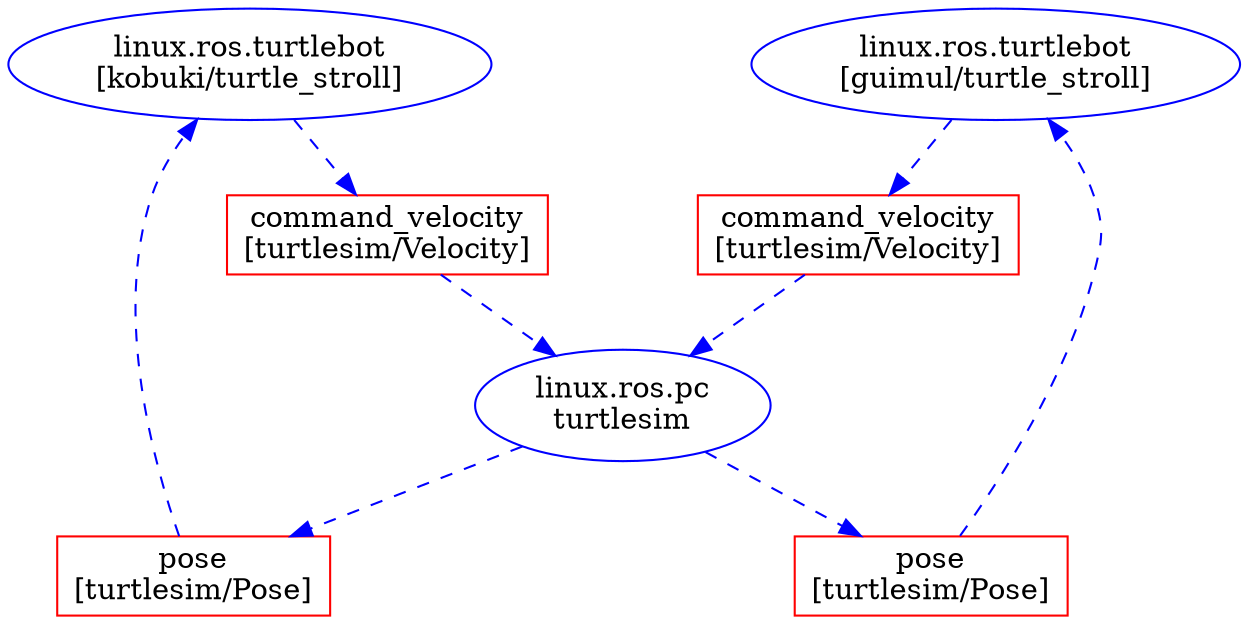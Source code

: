 digraph hierarchy {

	nodesep=1.0 // increases the separation between nodes

	node [color=Red]
	edge [color=Blue, style=dashed] //setup options

    // concert clients
    kobuki [color=blue, shape=ellipse, label="linux.ros.turtlebot\n[kobuki/turtle_stroll]"]
    guimul [color=blue, shape=ellipse, label="linux.ros.turtlebot\n[guimul/turtle_stroll]"]
    turtlesim [color=blue, shape=ellipse, label="linux.ros.pc\nturtlesim"]
 
    // topics
    kobuki_pose [color=red, shape=box, label="pose\n[turtlesim/Pose]"]
    kobuki_command_velocity [color=red, shape=box, label="command_velocity\n[turtlesim/Velocity]"]
    guimul_pose [color=red, shape=box, label="pose\n[turtlesim/Pose]"]
    guimul_command_velocity [color=red, shape=box, label="command_velocity\n[turtlesim/Velocity]"]
    
    // links
	{rank = same; kobuki guimul }
	//{rank = same; clear_cmd_list set_cmd_list recognized_cmd}
	kobuki->{ kobuki_command_velocity }
    guimul->{ guimul_command_velocity }
    kobuki_command_velocity->turtlesim
    guimul_command_velocity->turtlesim
    turtlesim->kobuki_pose
    turtlesim->guimul_pose
	kobuki_pose->kobuki
    guimul_pose->guimul
	
	//{rank=same; John Jack} //they have the same rank
	//John->Jack [dir=both] // but is still on the same level as Jack
}
